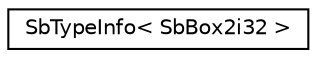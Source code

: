 digraph "Graphical Class Hierarchy"
{
 // LATEX_PDF_SIZE
  edge [fontname="Helvetica",fontsize="10",labelfontname="Helvetica",labelfontsize="10"];
  node [fontname="Helvetica",fontsize="10",shape=record];
  rankdir="LR";
  Node0 [label="SbTypeInfo\< SbBox2i32 \>",height=0.2,width=0.4,color="black", fillcolor="white", style="filled",URL="$structSbTypeInfo_3_01SbBox2i32_01_4.html",tooltip=" "];
}
